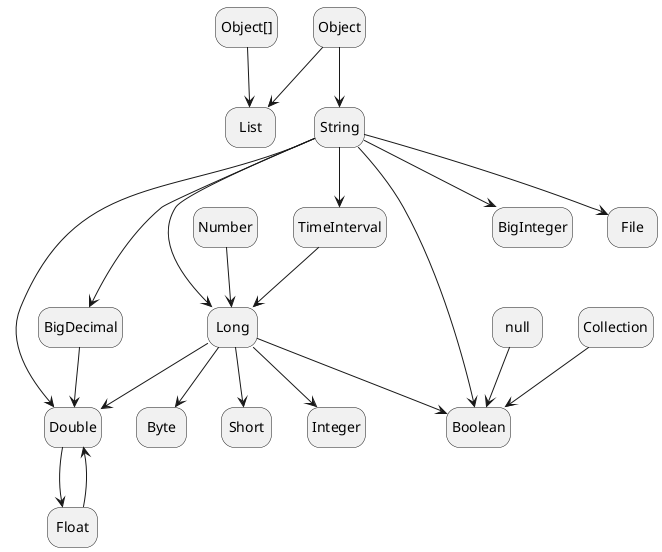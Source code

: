@startuml
hide empty description

' https://github.com/apache/tapestry-5/blob/8e385eb516d1b6e7b7a75220e27974c13ba49d7d/tapestry-ioc/src/main/java/org/apache/tapestry5/ioc/services/TapestryIOCModule.java#L111

state "Object[]" as ObjectAr

Object --> String
String --> Double
String --> BigDecimal
BigDecimal --> Double
String --> BigInteger
String --> Long
Long --> Byte
Long --> Short
Long --> Integer
Number --> Long
Double --> Float
Long --> Double
String --> Boolean
Long --> Boolean
null --> Boolean
Collection --> Boolean
Object --> List
ObjectAr --> List
Float --> Double
String --> File
String --> TimeInterval
TimeInterval --> Long

@enduml
